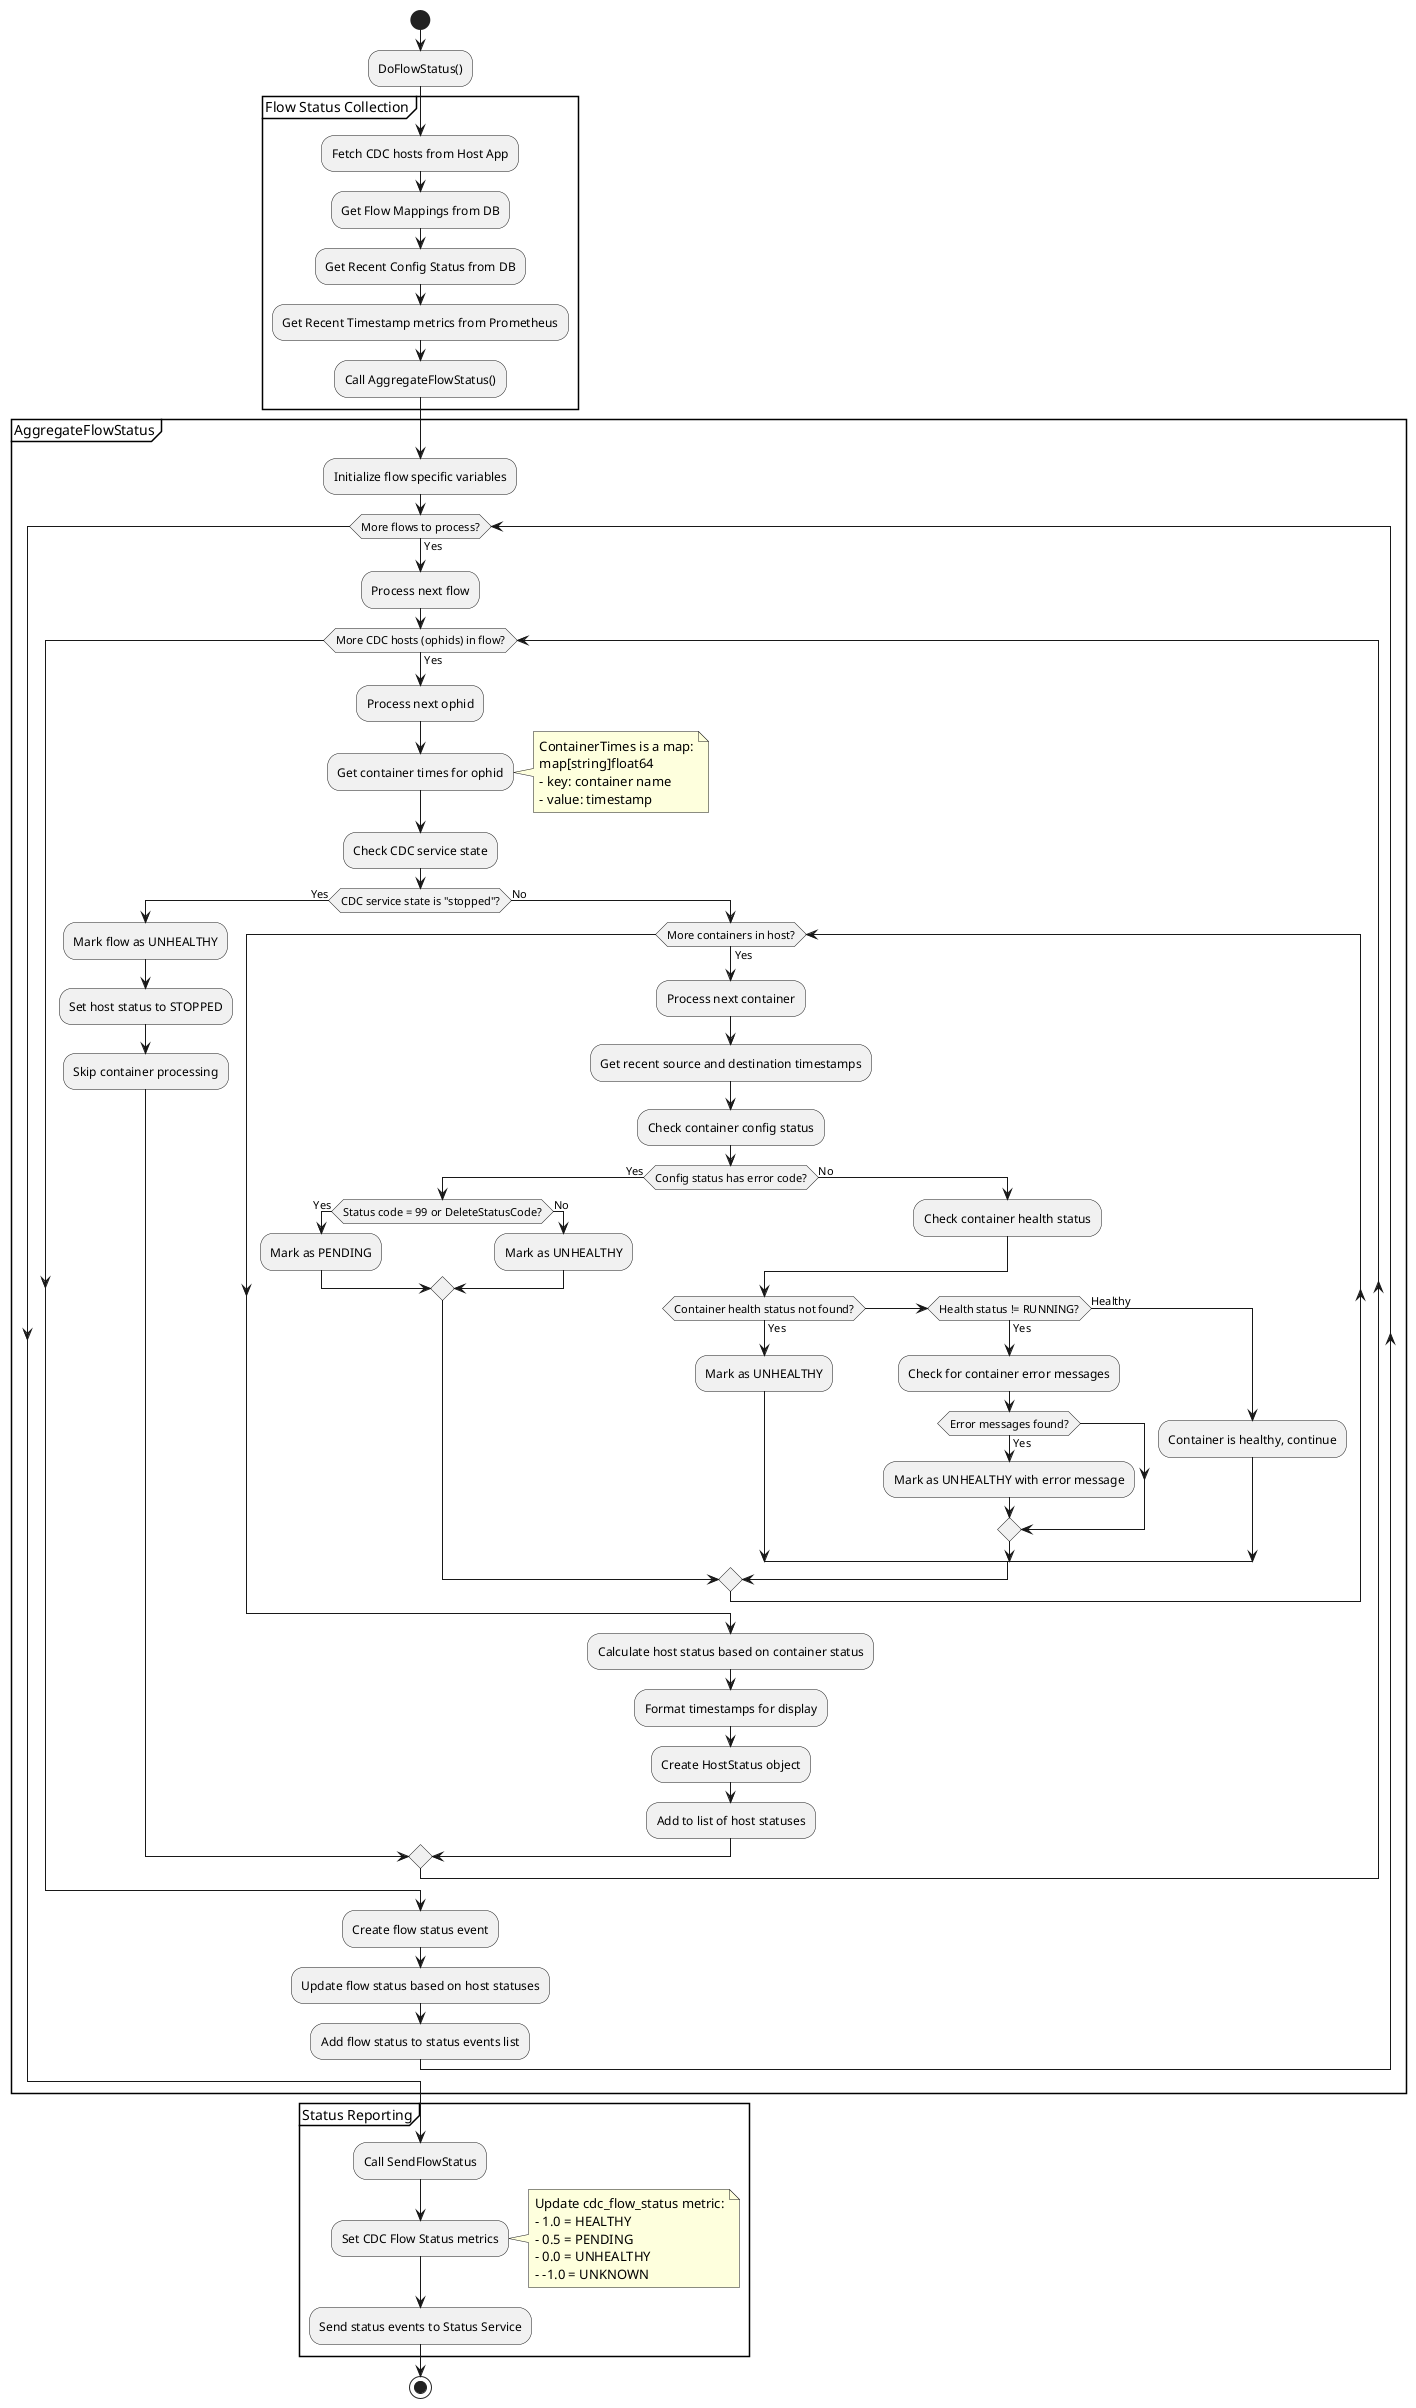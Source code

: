 @startuml Metrics Flow Status Calculation

!define RECTANGLE class

skinparam monochrome false
skinparam classFontStyle bold
skinparam classFontSize 12
skinparam classBackgroundColor LightBlue
skinparam classBorderColor Black

' Main activity diagram
start

:DoFlowStatus();

partition "Flow Status Collection" {
  :Fetch CDC hosts from Host App;
  :Get Flow Mappings from DB;
  :Get Recent Config Status from DB;
  :Get Recent Timestamp metrics from Prometheus;
  
  :Call AggregateFlowStatus();
}

partition "AggregateFlowStatus" {
  :Initialize flow specific variables;

  while (More flows to process?) is (Yes)
    :Process next flow;
    
    while (More CDC hosts (ophids) in flow?) is (Yes)
      :Process next ophid;
      :Get container times for ophid;
      
      note right
        ContainerTimes is a map:
        map[string]float64
        - key: container name
        - value: timestamp
      end note
      
      :Check CDC service state;
      
      if (CDC service state is "stopped"?) then (Yes)
        :Mark flow as UNHEALTHY;
        :Set host status to STOPPED;
        :Skip container processing;
      else (No)
        while (More containers in host?) is (Yes)
          :Process next container;
          
          :Get recent source and destination timestamps;
          
          :Check container config status;
          if (Config status has error code?) then (Yes)
            if (Status code = 99 or DeleteStatusCode?) then (Yes)
              :Mark as PENDING;
            else (No)
              :Mark as UNHEALTHY;
            endif
          else (No)
            :Check container health status;
            
            if (Container health status not found?) then (Yes)
              :Mark as UNHEALTHY;
            else if (Health status != RUNNING?) then (Yes)
              :Check for container error messages;
              if (Error messages found?) then (Yes)
                :Mark as UNHEALTHY with error message;
              endif
            else (Healthy)
              :Container is healthy, continue;
            endif
          endif
        endwhile
        
        :Calculate host status based on container status;
        :Format timestamps for display;
        :Create HostStatus object;
        :Add to list of host statuses;
      endif
    endwhile
    
    :Create flow status event;
    :Update flow status based on host statuses;
    
    :Add flow status to status events list;
  endwhile
}

partition "Status Reporting" {
  :Call SendFlowStatus;
  
  :Set CDC Flow Status metrics;
  note right
    Update cdc_flow_status metric:
    - 1.0 = HEALTHY
    - 0.5 = PENDING
    - 0.0 = UNHEALTHY
    - -1.0 = UNKNOWN
  end note
  
  :Send status events to Status Service;
}

stop

@enduml
